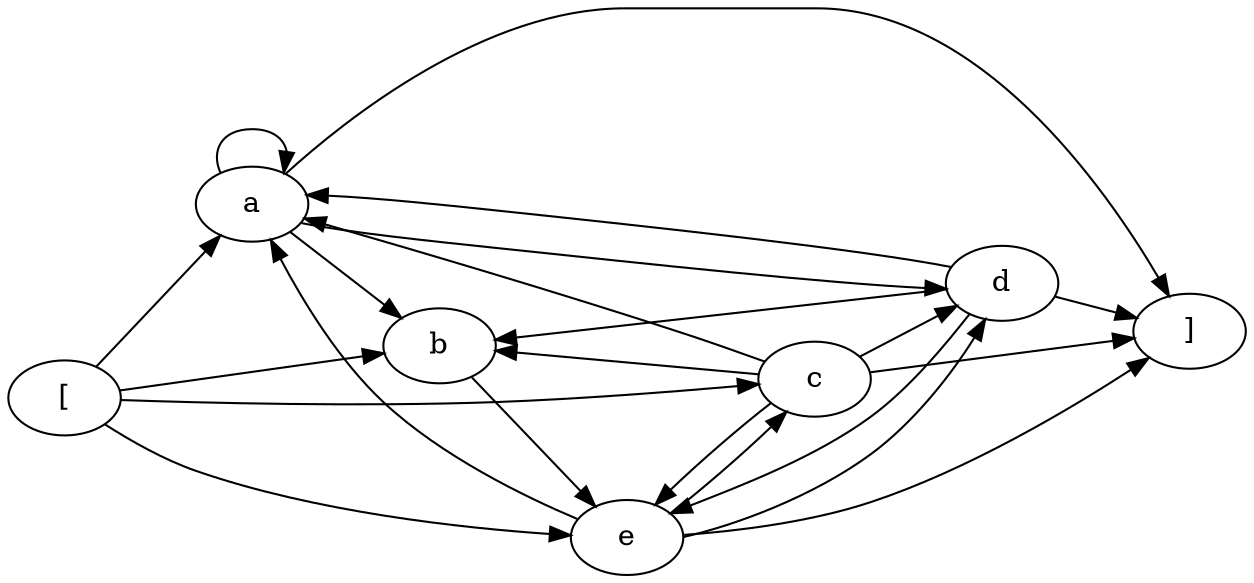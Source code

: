 digraph G {
rankdir = LR
label = "";
esg0_vertex0 -> esg0_vertex1;
esg0_vertex0 -> esg0_vertex2;
esg0_vertex0 -> esg0_vertex3;
esg0_vertex0 -> esg0_vertex5;
esg0_vertex1 -> esg0_vertex6;
esg0_vertex3 -> esg0_vertex6;
esg0_vertex4 -> esg0_vertex6;
esg0_vertex5 -> esg0_vertex6;
esg0_vertex1 -> esg0_vertex2;
esg0_vertex1 -> esg0_vertex4;
esg0_vertex2 -> esg0_vertex5;
esg0_vertex3 -> esg0_vertex1;
esg0_vertex3 -> esg0_vertex2;
esg0_vertex3 -> esg0_vertex4;
esg0_vertex3 -> esg0_vertex5;
esg0_vertex4 -> esg0_vertex1;
esg0_vertex4 -> esg0_vertex2;
esg0_vertex4 -> esg0_vertex5;
esg0_vertex5 -> esg0_vertex1;
esg0_vertex5 -> esg0_vertex3;
esg0_vertex5 -> esg0_vertex4;
esg0_vertex1 -> esg0_vertex1;
esg0_vertex0 [label = "["]
esg0_vertex1 [label = "a"]
esg0_vertex2 [label = "b"]
esg0_vertex3 [label = "c"]
esg0_vertex5 [label = "e"]
esg0_vertex6 [label = "]"]
esg0_vertex4 [label = "d"]
}

